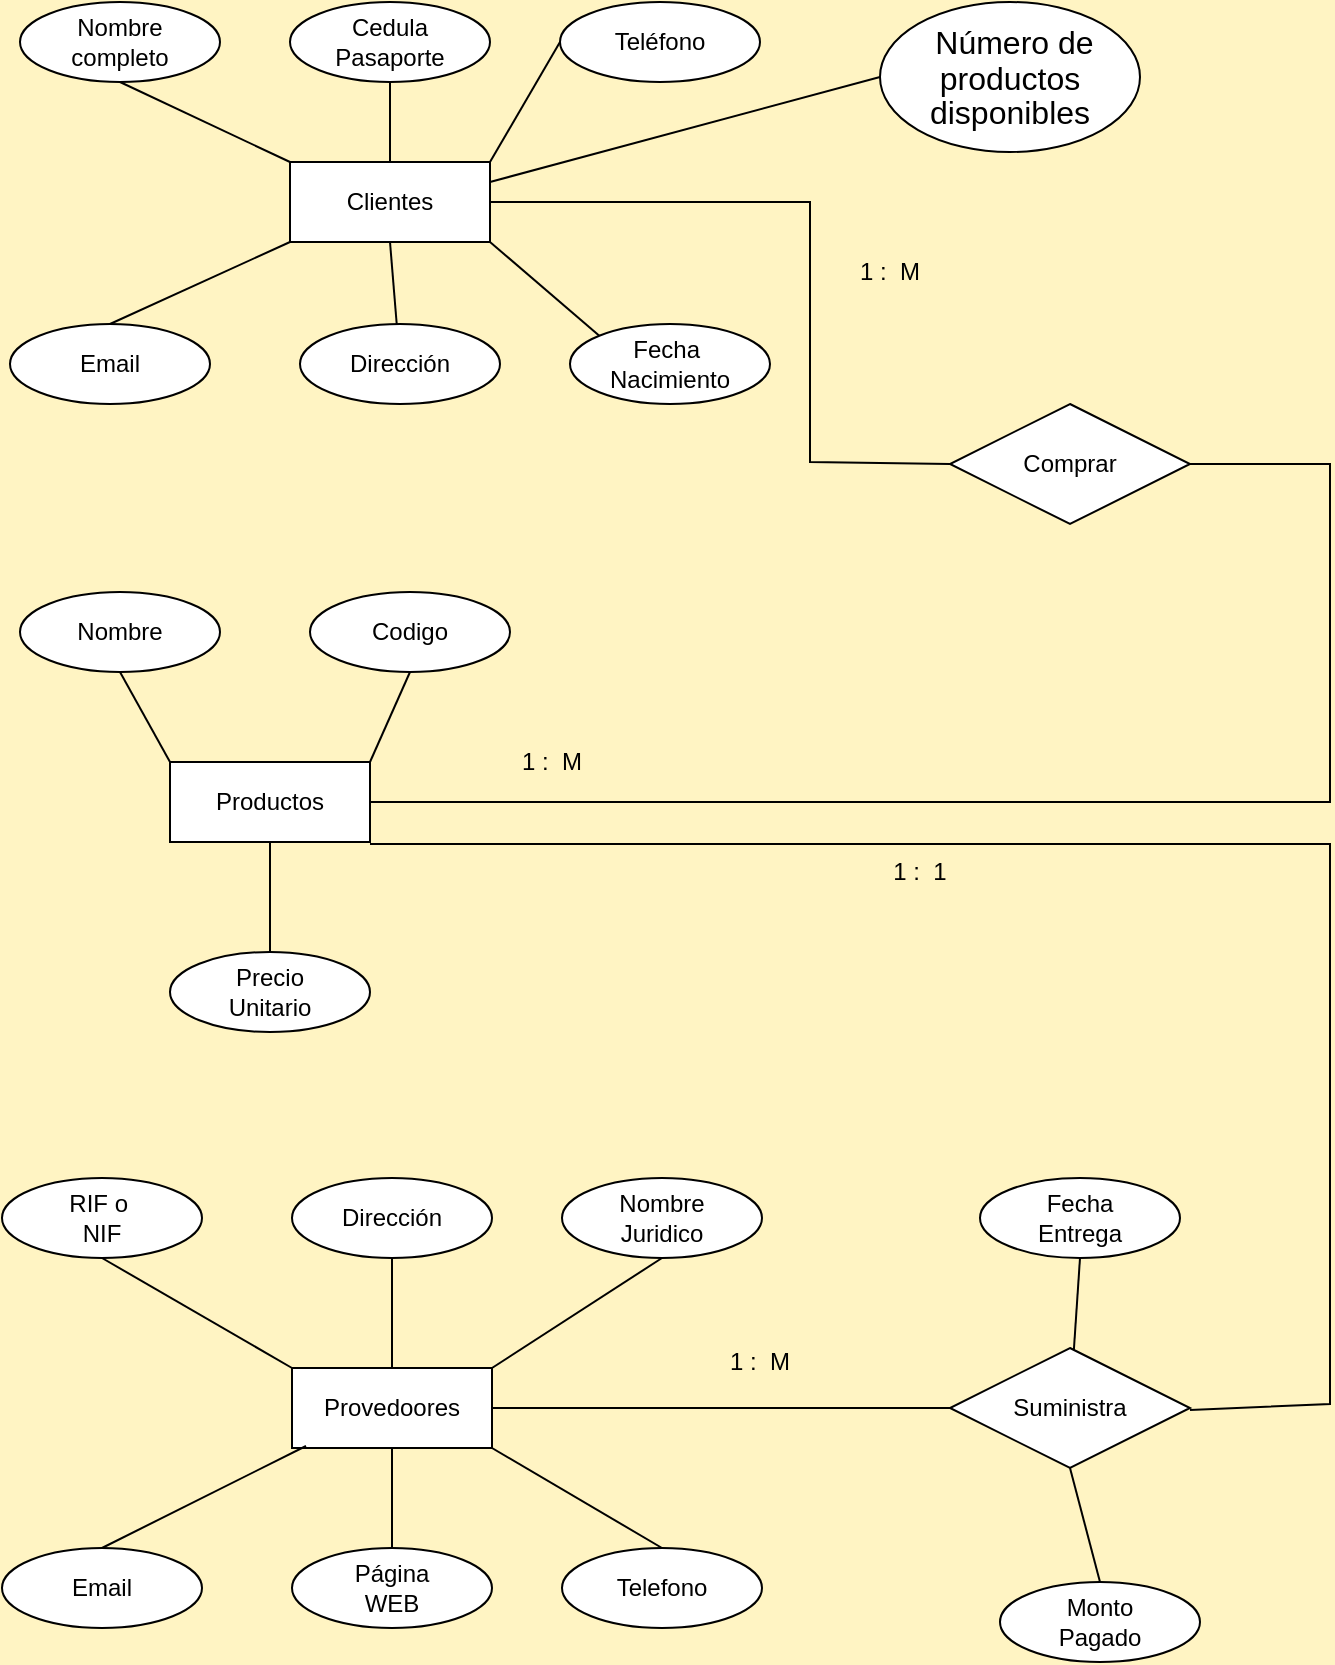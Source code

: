 <mxfile version="17.2.4" type="device"><diagram id="THfcCjvcjLt8loGFqQKe" name="Page-1"><mxGraphModel dx="1102" dy="695" grid="1" gridSize="5" guides="1" tooltips="1" connect="1" arrows="0" fold="1" page="1" pageScale="1" pageWidth="1200" pageHeight="1600" background="#FFF4C3" math="0" shadow="0"><root><mxCell id="0"/><mxCell id="1" parent="0"/><mxCell id="DH5qnqY4w0RuQl_x1mA7-1" value="Clientes" style="whiteSpace=wrap;html=1;align=center;" vertex="1" parent="1"><mxGeometry x="200" y="140" width="100" height="40" as="geometry"/></mxCell><mxCell id="DH5qnqY4w0RuQl_x1mA7-2" value="Productos" style="whiteSpace=wrap;html=1;align=center;" vertex="1" parent="1"><mxGeometry x="140" y="440" width="100" height="40" as="geometry"/></mxCell><mxCell id="DH5qnqY4w0RuQl_x1mA7-3" value="Provedoores" style="whiteSpace=wrap;html=1;align=center;" vertex="1" parent="1"><mxGeometry x="201" y="743" width="100" height="40" as="geometry"/></mxCell><mxCell id="DH5qnqY4w0RuQl_x1mA7-4" value="Nombre&lt;br&gt;completo" style="ellipse;whiteSpace=wrap;html=1;align=center;" vertex="1" parent="1"><mxGeometry x="65" y="60" width="100" height="40" as="geometry"/></mxCell><mxCell id="DH5qnqY4w0RuQl_x1mA7-5" value="Cedula&lt;br&gt;Pasaporte" style="ellipse;whiteSpace=wrap;html=1;align=center;" vertex="1" parent="1"><mxGeometry x="200" y="60" width="100" height="40" as="geometry"/></mxCell><mxCell id="DH5qnqY4w0RuQl_x1mA7-6" value="Teléfono" style="ellipse;whiteSpace=wrap;html=1;align=center;" vertex="1" parent="1"><mxGeometry x="335" y="60" width="100" height="40" as="geometry"/></mxCell><mxCell id="DH5qnqY4w0RuQl_x1mA7-7" value="Email" style="ellipse;whiteSpace=wrap;html=1;align=center;" vertex="1" parent="1"><mxGeometry x="60" y="221" width="100" height="40" as="geometry"/></mxCell><mxCell id="DH5qnqY4w0RuQl_x1mA7-8" value="Dirección" style="ellipse;whiteSpace=wrap;html=1;align=center;" vertex="1" parent="1"><mxGeometry x="205" y="221" width="100" height="40" as="geometry"/></mxCell><mxCell id="DH5qnqY4w0RuQl_x1mA7-9" value="Fecha&amp;nbsp;&lt;br&gt;Nacimiento" style="ellipse;whiteSpace=wrap;html=1;align=center;" vertex="1" parent="1"><mxGeometry x="340" y="221" width="100" height="40" as="geometry"/></mxCell><mxCell id="DH5qnqY4w0RuQl_x1mA7-11" value="Nombre" style="ellipse;whiteSpace=wrap;html=1;align=center;" vertex="1" parent="1"><mxGeometry x="65" y="355" width="100" height="40" as="geometry"/></mxCell><mxCell id="DH5qnqY4w0RuQl_x1mA7-12" value="Codigo" style="ellipse;whiteSpace=wrap;html=1;align=center;" vertex="1" parent="1"><mxGeometry x="210" y="355" width="100" height="40" as="geometry"/></mxCell><mxCell id="DH5qnqY4w0RuQl_x1mA7-13" value="Precio&lt;br&gt;Unitario" style="ellipse;whiteSpace=wrap;html=1;align=center;" vertex="1" parent="1"><mxGeometry x="140" y="535" width="100" height="40" as="geometry"/></mxCell><mxCell id="DH5qnqY4w0RuQl_x1mA7-14" value="RIF o&amp;nbsp;&lt;br&gt;NIF" style="ellipse;whiteSpace=wrap;html=1;align=center;" vertex="1" parent="1"><mxGeometry x="56" y="648" width="100" height="40" as="geometry"/></mxCell><mxCell id="DH5qnqY4w0RuQl_x1mA7-15" value="Dirección" style="ellipse;whiteSpace=wrap;html=1;align=center;" vertex="1" parent="1"><mxGeometry x="201" y="648" width="100" height="40" as="geometry"/></mxCell><mxCell id="DH5qnqY4w0RuQl_x1mA7-16" value="Nombre&lt;br&gt;Juridico" style="ellipse;whiteSpace=wrap;html=1;align=center;" vertex="1" parent="1"><mxGeometry x="336" y="648" width="100" height="40" as="geometry"/></mxCell><mxCell id="DH5qnqY4w0RuQl_x1mA7-17" value="Email" style="ellipse;whiteSpace=wrap;html=1;align=center;" vertex="1" parent="1"><mxGeometry x="56" y="833" width="100" height="40" as="geometry"/></mxCell><mxCell id="DH5qnqY4w0RuQl_x1mA7-18" value="Página&lt;br&gt;WEB" style="ellipse;whiteSpace=wrap;html=1;align=center;" vertex="1" parent="1"><mxGeometry x="201" y="833" width="100" height="40" as="geometry"/></mxCell><mxCell id="DH5qnqY4w0RuQl_x1mA7-19" value="Telefono" style="ellipse;whiteSpace=wrap;html=1;align=center;" vertex="1" parent="1"><mxGeometry x="336" y="833" width="100" height="40" as="geometry"/></mxCell><mxCell id="DH5qnqY4w0RuQl_x1mA7-22" value="" style="endArrow=none;html=1;rounded=0;entryX=0.5;entryY=1;entryDx=0;entryDy=0;exitX=0;exitY=0;exitDx=0;exitDy=0;" edge="1" parent="1" source="DH5qnqY4w0RuQl_x1mA7-1" target="DH5qnqY4w0RuQl_x1mA7-4"><mxGeometry width="50" height="50" relative="1" as="geometry"><mxPoint x="210" y="150" as="sourcePoint"/><mxPoint x="620" y="325" as="targetPoint"/></mxGeometry></mxCell><mxCell id="DH5qnqY4w0RuQl_x1mA7-23" value="" style="endArrow=none;html=1;rounded=0;entryX=0.5;entryY=1;entryDx=0;entryDy=0;exitX=0.5;exitY=0;exitDx=0;exitDy=0;" edge="1" parent="1" source="DH5qnqY4w0RuQl_x1mA7-1" target="DH5qnqY4w0RuQl_x1mA7-5"><mxGeometry width="50" height="50" relative="1" as="geometry"><mxPoint x="570" y="375" as="sourcePoint"/><mxPoint x="620" y="325" as="targetPoint"/></mxGeometry></mxCell><mxCell id="DH5qnqY4w0RuQl_x1mA7-24" value="" style="endArrow=none;html=1;rounded=0;entryX=0;entryY=0.5;entryDx=0;entryDy=0;exitX=1;exitY=0;exitDx=0;exitDy=0;" edge="1" parent="1" source="DH5qnqY4w0RuQl_x1mA7-1" target="DH5qnqY4w0RuQl_x1mA7-6"><mxGeometry width="50" height="50" relative="1" as="geometry"><mxPoint x="570" y="375" as="sourcePoint"/><mxPoint x="620" y="325" as="targetPoint"/></mxGeometry></mxCell><mxCell id="DH5qnqY4w0RuQl_x1mA7-25" value="" style="endArrow=none;html=1;rounded=0;entryX=0;entryY=1;entryDx=0;entryDy=0;exitX=0.5;exitY=0;exitDx=0;exitDy=0;" edge="1" parent="1" source="DH5qnqY4w0RuQl_x1mA7-7" target="DH5qnqY4w0RuQl_x1mA7-1"><mxGeometry width="50" height="50" relative="1" as="geometry"><mxPoint x="570" y="375" as="sourcePoint"/><mxPoint x="620" y="325" as="targetPoint"/></mxGeometry></mxCell><mxCell id="DH5qnqY4w0RuQl_x1mA7-26" value="" style="endArrow=none;html=1;rounded=0;entryX=0.5;entryY=1;entryDx=0;entryDy=0;" edge="1" parent="1" source="DH5qnqY4w0RuQl_x1mA7-8" target="DH5qnqY4w0RuQl_x1mA7-1"><mxGeometry width="50" height="50" relative="1" as="geometry"><mxPoint x="570" y="375" as="sourcePoint"/><mxPoint x="620" y="325" as="targetPoint"/></mxGeometry></mxCell><mxCell id="DH5qnqY4w0RuQl_x1mA7-27" value="" style="endArrow=none;html=1;rounded=0;entryX=1;entryY=1;entryDx=0;entryDy=0;exitX=0;exitY=0;exitDx=0;exitDy=0;" edge="1" parent="1" source="DH5qnqY4w0RuQl_x1mA7-9" target="DH5qnqY4w0RuQl_x1mA7-1"><mxGeometry width="50" height="50" relative="1" as="geometry"><mxPoint x="570" y="375" as="sourcePoint"/><mxPoint x="620" y="325" as="targetPoint"/></mxGeometry></mxCell><mxCell id="DH5qnqY4w0RuQl_x1mA7-28" value="" style="endArrow=none;html=1;rounded=0;entryX=0.5;entryY=1;entryDx=0;entryDy=0;exitX=0;exitY=0;exitDx=0;exitDy=0;" edge="1" parent="1" source="DH5qnqY4w0RuQl_x1mA7-2" target="DH5qnqY4w0RuQl_x1mA7-11"><mxGeometry width="50" height="50" relative="1" as="geometry"><mxPoint x="570" y="375" as="sourcePoint"/><mxPoint x="620" y="325" as="targetPoint"/></mxGeometry></mxCell><mxCell id="DH5qnqY4w0RuQl_x1mA7-29" value="" style="endArrow=none;html=1;rounded=0;entryX=0.5;entryY=1;entryDx=0;entryDy=0;exitX=1;exitY=0;exitDx=0;exitDy=0;" edge="1" parent="1" source="DH5qnqY4w0RuQl_x1mA7-2" target="DH5qnqY4w0RuQl_x1mA7-12"><mxGeometry width="50" height="50" relative="1" as="geometry"><mxPoint x="570" y="375" as="sourcePoint"/><mxPoint x="620" y="325" as="targetPoint"/></mxGeometry></mxCell><mxCell id="DH5qnqY4w0RuQl_x1mA7-30" value="" style="endArrow=none;html=1;rounded=0;entryX=0.5;entryY=1;entryDx=0;entryDy=0;exitX=0.5;exitY=0;exitDx=0;exitDy=0;" edge="1" parent="1" source="DH5qnqY4w0RuQl_x1mA7-13" target="DH5qnqY4w0RuQl_x1mA7-2"><mxGeometry width="50" height="50" relative="1" as="geometry"><mxPoint x="570" y="375" as="sourcePoint"/><mxPoint x="620" y="325" as="targetPoint"/></mxGeometry></mxCell><mxCell id="DH5qnqY4w0RuQl_x1mA7-31" value="" style="endArrow=none;html=1;rounded=0;entryX=0.5;entryY=1;entryDx=0;entryDy=0;exitX=0;exitY=0;exitDx=0;exitDy=0;" edge="1" parent="1" source="DH5qnqY4w0RuQl_x1mA7-3" target="DH5qnqY4w0RuQl_x1mA7-14"><mxGeometry width="50" height="50" relative="1" as="geometry"><mxPoint x="41" y="808" as="sourcePoint"/><mxPoint x="91" y="758" as="targetPoint"/></mxGeometry></mxCell><mxCell id="DH5qnqY4w0RuQl_x1mA7-32" value="" style="endArrow=none;html=1;rounded=0;entryX=0.5;entryY=1;entryDx=0;entryDy=0;exitX=0.5;exitY=0;exitDx=0;exitDy=0;" edge="1" parent="1" source="DH5qnqY4w0RuQl_x1mA7-3" target="DH5qnqY4w0RuQl_x1mA7-15"><mxGeometry width="50" height="50" relative="1" as="geometry"><mxPoint x="41" y="808" as="sourcePoint"/><mxPoint x="91" y="758" as="targetPoint"/></mxGeometry></mxCell><mxCell id="DH5qnqY4w0RuQl_x1mA7-33" value="" style="endArrow=none;html=1;rounded=0;entryX=0.5;entryY=1;entryDx=0;entryDy=0;exitX=1;exitY=0;exitDx=0;exitDy=0;" edge="1" parent="1" source="DH5qnqY4w0RuQl_x1mA7-3" target="DH5qnqY4w0RuQl_x1mA7-16"><mxGeometry width="50" height="50" relative="1" as="geometry"><mxPoint x="41" y="808" as="sourcePoint"/><mxPoint x="91" y="758" as="targetPoint"/></mxGeometry></mxCell><mxCell id="DH5qnqY4w0RuQl_x1mA7-34" value="" style="endArrow=none;html=1;rounded=0;entryX=0.07;entryY=0.975;entryDx=0;entryDy=0;entryPerimeter=0;exitX=0.5;exitY=0;exitDx=0;exitDy=0;" edge="1" parent="1" source="DH5qnqY4w0RuQl_x1mA7-17" target="DH5qnqY4w0RuQl_x1mA7-3"><mxGeometry width="50" height="50" relative="1" as="geometry"><mxPoint x="41" y="808" as="sourcePoint"/><mxPoint x="91" y="758" as="targetPoint"/></mxGeometry></mxCell><mxCell id="DH5qnqY4w0RuQl_x1mA7-35" value="" style="endArrow=none;html=1;rounded=0;entryX=0.5;entryY=1;entryDx=0;entryDy=0;exitX=0.5;exitY=0;exitDx=0;exitDy=0;" edge="1" parent="1" source="DH5qnqY4w0RuQl_x1mA7-18" target="DH5qnqY4w0RuQl_x1mA7-3"><mxGeometry width="50" height="50" relative="1" as="geometry"><mxPoint x="41" y="808" as="sourcePoint"/><mxPoint x="91" y="758" as="targetPoint"/></mxGeometry></mxCell><mxCell id="DH5qnqY4w0RuQl_x1mA7-36" value="" style="endArrow=none;html=1;rounded=0;entryX=1;entryY=1;entryDx=0;entryDy=0;exitX=0.5;exitY=0;exitDx=0;exitDy=0;" edge="1" parent="1" source="DH5qnqY4w0RuQl_x1mA7-19" target="DH5qnqY4w0RuQl_x1mA7-3"><mxGeometry width="50" height="50" relative="1" as="geometry"><mxPoint x="41" y="808" as="sourcePoint"/><mxPoint x="91" y="758" as="targetPoint"/></mxGeometry></mxCell><mxCell id="DH5qnqY4w0RuQl_x1mA7-37" value="Comprar" style="shape=rhombus;perimeter=rhombusPerimeter;whiteSpace=wrap;html=1;align=center;" vertex="1" parent="1"><mxGeometry x="530" y="261" width="120" height="60" as="geometry"/></mxCell><mxCell id="DH5qnqY4w0RuQl_x1mA7-40" value="" style="endArrow=none;html=1;rounded=0;exitX=1;exitY=0.5;exitDx=0;exitDy=0;entryX=0;entryY=0.5;entryDx=0;entryDy=0;" edge="1" parent="1" source="DH5qnqY4w0RuQl_x1mA7-1" target="DH5qnqY4w0RuQl_x1mA7-37"><mxGeometry width="50" height="50" relative="1" as="geometry"><mxPoint x="570" y="475" as="sourcePoint"/><mxPoint x="525" y="285" as="targetPoint"/><Array as="points"><mxPoint x="460" y="160"/><mxPoint x="460" y="290"/></Array></mxGeometry></mxCell><mxCell id="DH5qnqY4w0RuQl_x1mA7-41" value="" style="endArrow=none;html=1;rounded=0;exitX=1;exitY=0.5;exitDx=0;exitDy=0;entryX=1;entryY=0.5;entryDx=0;entryDy=0;" edge="1" parent="1" source="DH5qnqY4w0RuQl_x1mA7-2" target="DH5qnqY4w0RuQl_x1mA7-37"><mxGeometry width="50" height="50" relative="1" as="geometry"><mxPoint x="570" y="475" as="sourcePoint"/><mxPoint x="620" y="425" as="targetPoint"/><Array as="points"><mxPoint x="720" y="460"/><mxPoint x="720" y="291"/></Array></mxGeometry></mxCell><mxCell id="DH5qnqY4w0RuQl_x1mA7-42" value="1 :&amp;nbsp; M" style="text;html=1;strokeColor=none;fillColor=none;align=center;verticalAlign=middle;whiteSpace=wrap;rounded=0;" vertex="1" parent="1"><mxGeometry x="470" y="180" width="60" height="30" as="geometry"/></mxCell><mxCell id="DH5qnqY4w0RuQl_x1mA7-43" value="1 :&amp;nbsp; M" style="text;html=1;strokeColor=none;fillColor=none;align=center;verticalAlign=middle;whiteSpace=wrap;rounded=0;" vertex="1" parent="1"><mxGeometry x="301" y="425" width="60" height="30" as="geometry"/></mxCell><mxCell id="DH5qnqY4w0RuQl_x1mA7-44" value="&lt;span style=&quot;font-size: 12.0pt ; line-height: 107% ; font-family: &amp;#34;calibri&amp;#34; , sans-serif&quot;&gt;&amp;nbsp;Número de productos disponibles&lt;/span&gt;" style="ellipse;whiteSpace=wrap;html=1;align=center;" vertex="1" parent="1"><mxGeometry x="495" y="60" width="130" height="75" as="geometry"/></mxCell><mxCell id="DH5qnqY4w0RuQl_x1mA7-45" value="" style="endArrow=none;html=1;rounded=0;entryX=0;entryY=0.5;entryDx=0;entryDy=0;exitX=1;exitY=0.25;exitDx=0;exitDy=0;" edge="1" parent="1" source="DH5qnqY4w0RuQl_x1mA7-1" target="DH5qnqY4w0RuQl_x1mA7-44"><mxGeometry width="50" height="50" relative="1" as="geometry"><mxPoint x="570" y="460" as="sourcePoint"/><mxPoint x="620" y="410" as="targetPoint"/></mxGeometry></mxCell><mxCell id="DH5qnqY4w0RuQl_x1mA7-46" value="Suministra" style="shape=rhombus;perimeter=rhombusPerimeter;whiteSpace=wrap;html=1;align=center;" vertex="1" parent="1"><mxGeometry x="530" y="733" width="120" height="60" as="geometry"/></mxCell><mxCell id="DH5qnqY4w0RuQl_x1mA7-49" value="" style="endArrow=none;html=1;rounded=0;exitX=1;exitY=0.5;exitDx=0;exitDy=0;entryX=0;entryY=0.5;entryDx=0;entryDy=0;" edge="1" parent="1" source="DH5qnqY4w0RuQl_x1mA7-3" target="DH5qnqY4w0RuQl_x1mA7-46"><mxGeometry width="50" height="50" relative="1" as="geometry"><mxPoint x="570" y="560" as="sourcePoint"/><mxPoint x="620" y="510" as="targetPoint"/></mxGeometry></mxCell><mxCell id="DH5qnqY4w0RuQl_x1mA7-50" value="" style="endArrow=none;html=1;rounded=0;exitX=1;exitY=1;exitDx=0;exitDy=0;entryX=1;entryY=0.5;entryDx=0;entryDy=0;" edge="1" parent="1"><mxGeometry width="50" height="50" relative="1" as="geometry"><mxPoint x="240" y="481" as="sourcePoint"/><mxPoint x="650" y="764" as="targetPoint"/><Array as="points"><mxPoint x="720" y="481"/><mxPoint x="720" y="761"/></Array></mxGeometry></mxCell><mxCell id="DH5qnqY4w0RuQl_x1mA7-51" value="1 :&amp;nbsp; 1" style="text;html=1;strokeColor=none;fillColor=none;align=center;verticalAlign=middle;whiteSpace=wrap;rounded=0;" vertex="1" parent="1"><mxGeometry x="485" y="480" width="60" height="30" as="geometry"/></mxCell><mxCell id="DH5qnqY4w0RuQl_x1mA7-52" value="1 :&amp;nbsp; M" style="text;html=1;strokeColor=none;fillColor=none;align=center;verticalAlign=middle;whiteSpace=wrap;rounded=0;" vertex="1" parent="1"><mxGeometry x="405" y="725" width="60" height="30" as="geometry"/></mxCell><mxCell id="DH5qnqY4w0RuQl_x1mA7-53" value="Fecha&lt;br&gt;Entrega" style="ellipse;whiteSpace=wrap;html=1;align=center;" vertex="1" parent="1"><mxGeometry x="545" y="648" width="100" height="40" as="geometry"/></mxCell><mxCell id="DH5qnqY4w0RuQl_x1mA7-54" value="Monto&lt;br&gt;Pagado" style="ellipse;whiteSpace=wrap;html=1;align=center;" vertex="1" parent="1"><mxGeometry x="555" y="850" width="100" height="40" as="geometry"/></mxCell><mxCell id="DH5qnqY4w0RuQl_x1mA7-55" value="" style="endArrow=none;html=1;rounded=0;entryX=0.5;entryY=1;entryDx=0;entryDy=0;" edge="1" parent="1" source="DH5qnqY4w0RuQl_x1mA7-46" target="DH5qnqY4w0RuQl_x1mA7-53"><mxGeometry width="50" height="50" relative="1" as="geometry"><mxPoint x="570" y="770" as="sourcePoint"/><mxPoint x="620" y="720" as="targetPoint"/></mxGeometry></mxCell><mxCell id="DH5qnqY4w0RuQl_x1mA7-56" value="" style="endArrow=none;html=1;rounded=0;entryX=0.5;entryY=1;entryDx=0;entryDy=0;exitX=0.5;exitY=0;exitDx=0;exitDy=0;" edge="1" parent="1" source="DH5qnqY4w0RuQl_x1mA7-54" target="DH5qnqY4w0RuQl_x1mA7-46"><mxGeometry width="50" height="50" relative="1" as="geometry"><mxPoint x="570" y="770" as="sourcePoint"/><mxPoint x="620" y="720" as="targetPoint"/></mxGeometry></mxCell></root></mxGraphModel></diagram></mxfile>